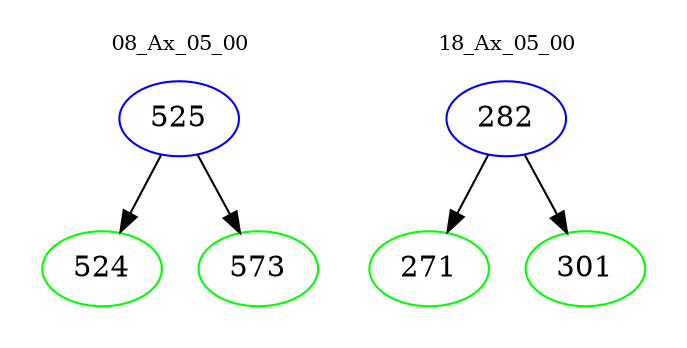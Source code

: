 digraph{
subgraph cluster_0 {
color = white
label = "08_Ax_05_00";
fontsize=10;
T0_525 [label="525", color="blue"]
T0_525 -> T0_524 [color="black"]
T0_524 [label="524", color="green"]
T0_525 -> T0_573 [color="black"]
T0_573 [label="573", color="green"]
}
subgraph cluster_1 {
color = white
label = "18_Ax_05_00";
fontsize=10;
T1_282 [label="282", color="blue"]
T1_282 -> T1_271 [color="black"]
T1_271 [label="271", color="green"]
T1_282 -> T1_301 [color="black"]
T1_301 [label="301", color="green"]
}
}
